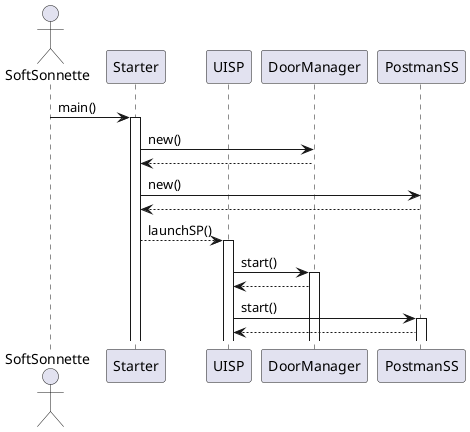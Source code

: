 @startuml

actor SoftSonnette
participant Starter
participant UISP
participant DoorManager
participant PostmanSS

SoftSonnette -> Starter : main()
activate Starter
Starter -> DoorManager : new()
DoorManager --> Starter 
Starter -> PostmanSS : new()
PostmanSS --> Starter

Starter --> UISP : launchSP()
activate UISP
UISP -> DoorManager : start()
activate DoorManager
DoorManager --> UISP 
UISP -> PostmanSS : start()
activate PostmanSS
PostmanSS --> UISP

@enduml